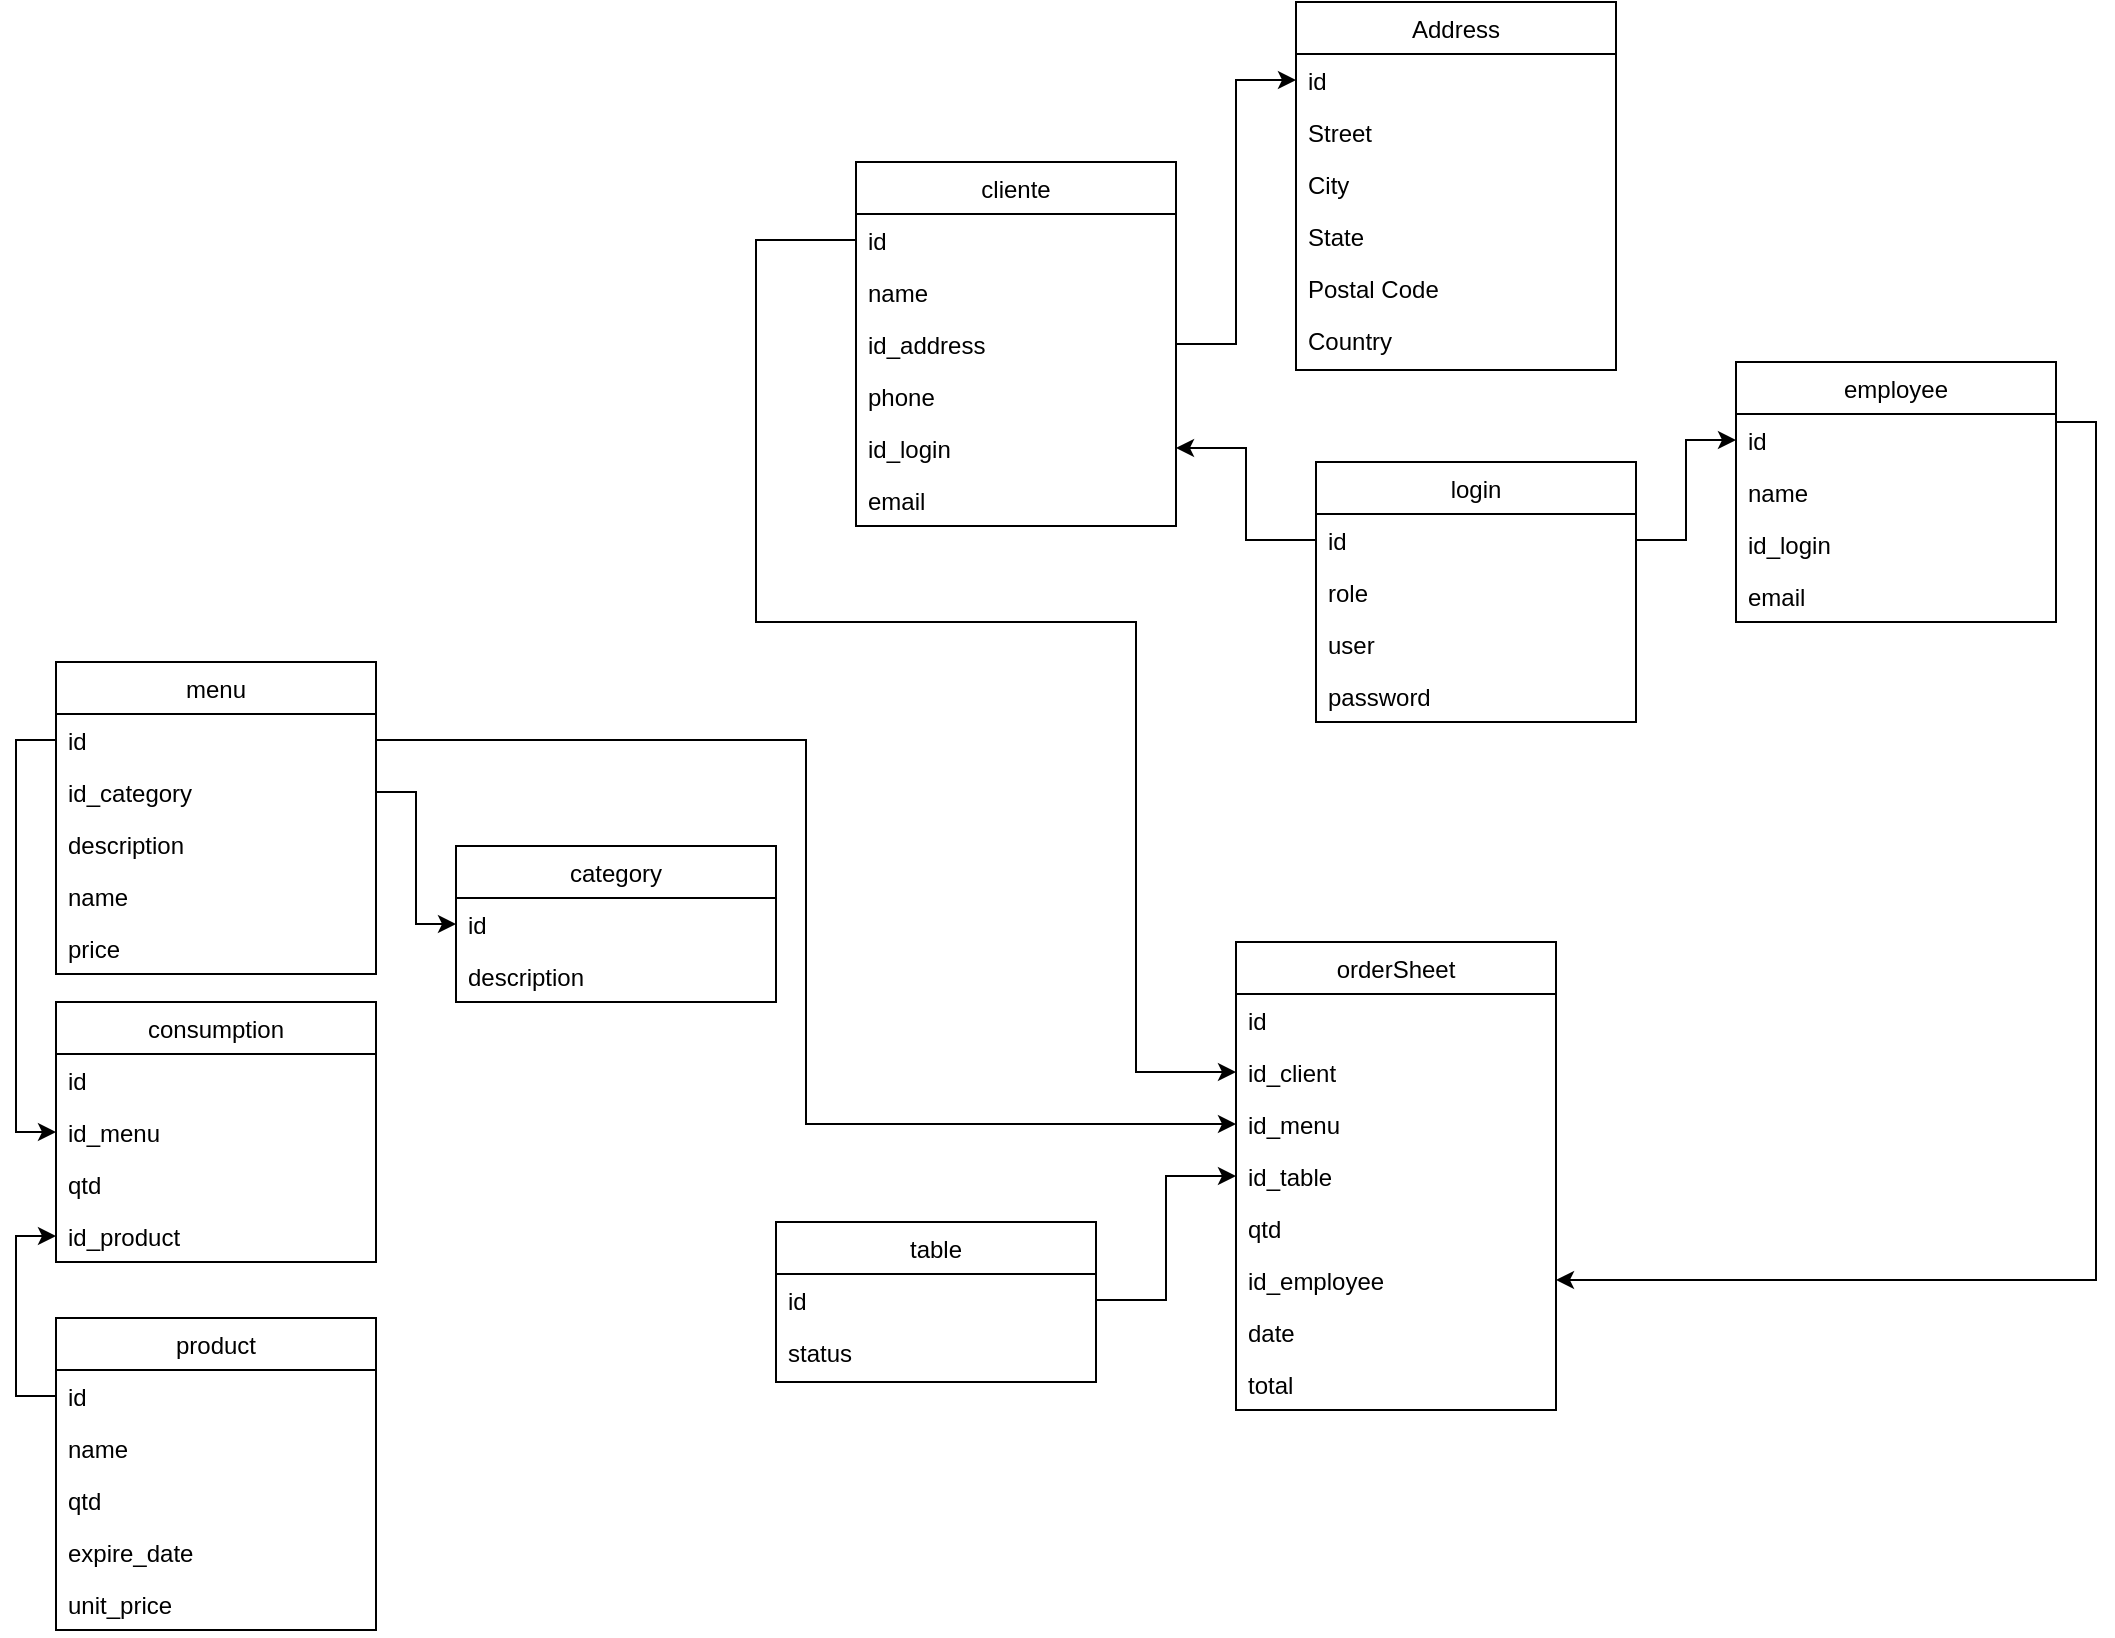 <mxfile version="15.5.0" type="device"><diagram id="C5RBs43oDa-KdzZeNtuy" name="Page-1"><mxGraphModel dx="2532" dy="1814" grid="1" gridSize="10" guides="1" tooltips="1" connect="1" arrows="1" fold="1" page="1" pageScale="1" pageWidth="827" pageHeight="1169" math="0" shadow="0"><root><mxCell id="WIyWlLk6GJQsqaUBKTNV-0"/><mxCell id="WIyWlLk6GJQsqaUBKTNV-1" parent="WIyWlLk6GJQsqaUBKTNV-0"/><mxCell id="zkfFHV4jXpPFQw0GAbJ--17" value="Address" style="swimlane;fontStyle=0;align=center;verticalAlign=top;childLayout=stackLayout;horizontal=1;startSize=26;horizontalStack=0;resizeParent=1;resizeLast=0;collapsible=1;marginBottom=0;rounded=0;shadow=0;strokeWidth=1;" parent="WIyWlLk6GJQsqaUBKTNV-1" vertex="1"><mxGeometry x="320" y="-10" width="160" height="184" as="geometry"><mxRectangle x="550" y="140" width="160" height="26" as="alternateBounds"/></mxGeometry></mxCell><mxCell id="l7ERqBcjyffEiu0gOpnm-18" value="id" style="text;align=left;verticalAlign=top;spacingLeft=4;spacingRight=4;overflow=hidden;rotatable=0;points=[[0,0.5],[1,0.5]];portConstraint=eastwest;" vertex="1" parent="zkfFHV4jXpPFQw0GAbJ--17"><mxGeometry y="26" width="160" height="26" as="geometry"/></mxCell><mxCell id="zkfFHV4jXpPFQw0GAbJ--18" value="Street" style="text;align=left;verticalAlign=top;spacingLeft=4;spacingRight=4;overflow=hidden;rotatable=0;points=[[0,0.5],[1,0.5]];portConstraint=eastwest;" parent="zkfFHV4jXpPFQw0GAbJ--17" vertex="1"><mxGeometry y="52" width="160" height="26" as="geometry"/></mxCell><mxCell id="zkfFHV4jXpPFQw0GAbJ--19" value="City" style="text;align=left;verticalAlign=top;spacingLeft=4;spacingRight=4;overflow=hidden;rotatable=0;points=[[0,0.5],[1,0.5]];portConstraint=eastwest;rounded=0;shadow=0;html=0;" parent="zkfFHV4jXpPFQw0GAbJ--17" vertex="1"><mxGeometry y="78" width="160" height="26" as="geometry"/></mxCell><mxCell id="zkfFHV4jXpPFQw0GAbJ--20" value="State" style="text;align=left;verticalAlign=top;spacingLeft=4;spacingRight=4;overflow=hidden;rotatable=0;points=[[0,0.5],[1,0.5]];portConstraint=eastwest;rounded=0;shadow=0;html=0;" parent="zkfFHV4jXpPFQw0GAbJ--17" vertex="1"><mxGeometry y="104" width="160" height="26" as="geometry"/></mxCell><mxCell id="zkfFHV4jXpPFQw0GAbJ--21" value="Postal Code" style="text;align=left;verticalAlign=top;spacingLeft=4;spacingRight=4;overflow=hidden;rotatable=0;points=[[0,0.5],[1,0.5]];portConstraint=eastwest;rounded=0;shadow=0;html=0;" parent="zkfFHV4jXpPFQw0GAbJ--17" vertex="1"><mxGeometry y="130" width="160" height="26" as="geometry"/></mxCell><mxCell id="zkfFHV4jXpPFQw0GAbJ--22" value="Country" style="text;align=left;verticalAlign=top;spacingLeft=4;spacingRight=4;overflow=hidden;rotatable=0;points=[[0,0.5],[1,0.5]];portConstraint=eastwest;rounded=0;shadow=0;html=0;" parent="zkfFHV4jXpPFQw0GAbJ--17" vertex="1"><mxGeometry y="156" width="160" height="26" as="geometry"/></mxCell><mxCell id="l7ERqBcjyffEiu0gOpnm-0" value="cliente" style="swimlane;fontStyle=0;align=center;verticalAlign=top;childLayout=stackLayout;horizontal=1;startSize=26;horizontalStack=0;resizeParent=1;resizeLast=0;collapsible=1;marginBottom=0;rounded=0;shadow=0;strokeWidth=1;" vertex="1" parent="WIyWlLk6GJQsqaUBKTNV-1"><mxGeometry x="100" y="70" width="160" height="182" as="geometry"><mxRectangle x="130" y="380" width="160" height="26" as="alternateBounds"/></mxGeometry></mxCell><mxCell id="l7ERqBcjyffEiu0gOpnm-1" value="id    " style="text;align=left;verticalAlign=top;spacingLeft=4;spacingRight=4;overflow=hidden;rotatable=0;points=[[0,0.5],[1,0.5]];portConstraint=eastwest;" vertex="1" parent="l7ERqBcjyffEiu0gOpnm-0"><mxGeometry y="26" width="160" height="26" as="geometry"/></mxCell><mxCell id="l7ERqBcjyffEiu0gOpnm-7" value="name" style="text;align=left;verticalAlign=top;spacingLeft=4;spacingRight=4;overflow=hidden;rotatable=0;points=[[0,0.5],[1,0.5]];portConstraint=eastwest;rounded=0;shadow=0;html=0;" vertex="1" parent="l7ERqBcjyffEiu0gOpnm-0"><mxGeometry y="52" width="160" height="26" as="geometry"/></mxCell><mxCell id="l7ERqBcjyffEiu0gOpnm-2" value="id_address" style="text;align=left;verticalAlign=top;spacingLeft=4;spacingRight=4;overflow=hidden;rotatable=0;points=[[0,0.5],[1,0.5]];portConstraint=eastwest;rounded=0;shadow=0;html=0;" vertex="1" parent="l7ERqBcjyffEiu0gOpnm-0"><mxGeometry y="78" width="160" height="26" as="geometry"/></mxCell><mxCell id="l7ERqBcjyffEiu0gOpnm-8" value="phone" style="text;align=left;verticalAlign=top;spacingLeft=4;spacingRight=4;overflow=hidden;rotatable=0;points=[[0,0.5],[1,0.5]];portConstraint=eastwest;rounded=0;shadow=0;html=0;" vertex="1" parent="l7ERqBcjyffEiu0gOpnm-0"><mxGeometry y="104" width="160" height="26" as="geometry"/></mxCell><mxCell id="l7ERqBcjyffEiu0gOpnm-13" value="id_login" style="text;align=left;verticalAlign=top;spacingLeft=4;spacingRight=4;overflow=hidden;rotatable=0;points=[[0,0.5],[1,0.5]];portConstraint=eastwest;rounded=0;shadow=0;html=0;" vertex="1" parent="l7ERqBcjyffEiu0gOpnm-0"><mxGeometry y="130" width="160" height="26" as="geometry"/></mxCell><mxCell id="l7ERqBcjyffEiu0gOpnm-15" value="email" style="text;align=left;verticalAlign=top;spacingLeft=4;spacingRight=4;overflow=hidden;rotatable=0;points=[[0,0.5],[1,0.5]];portConstraint=eastwest;rounded=0;shadow=0;html=0;" vertex="1" parent="l7ERqBcjyffEiu0gOpnm-0"><mxGeometry y="156" width="160" height="26" as="geometry"/></mxCell><mxCell id="l7ERqBcjyffEiu0gOpnm-19" style="edgeStyle=orthogonalEdgeStyle;rounded=0;orthogonalLoop=1;jettySize=auto;html=1;" edge="1" parent="WIyWlLk6GJQsqaUBKTNV-1" source="l7ERqBcjyffEiu0gOpnm-2" target="l7ERqBcjyffEiu0gOpnm-18"><mxGeometry relative="1" as="geometry"/></mxCell><mxCell id="l7ERqBcjyffEiu0gOpnm-20" value="login" style="swimlane;fontStyle=0;align=center;verticalAlign=top;childLayout=stackLayout;horizontal=1;startSize=26;horizontalStack=0;resizeParent=1;resizeLast=0;collapsible=1;marginBottom=0;rounded=0;shadow=0;strokeWidth=1;" vertex="1" parent="WIyWlLk6GJQsqaUBKTNV-1"><mxGeometry x="330" y="220" width="160" height="130" as="geometry"><mxRectangle x="550" y="140" width="160" height="26" as="alternateBounds"/></mxGeometry></mxCell><mxCell id="l7ERqBcjyffEiu0gOpnm-21" value="id" style="text;align=left;verticalAlign=top;spacingLeft=4;spacingRight=4;overflow=hidden;rotatable=0;points=[[0,0.5],[1,0.5]];portConstraint=eastwest;" vertex="1" parent="l7ERqBcjyffEiu0gOpnm-20"><mxGeometry y="26" width="160" height="26" as="geometry"/></mxCell><mxCell id="l7ERqBcjyffEiu0gOpnm-22" value="role" style="text;align=left;verticalAlign=top;spacingLeft=4;spacingRight=4;overflow=hidden;rotatable=0;points=[[0,0.5],[1,0.5]];portConstraint=eastwest;" vertex="1" parent="l7ERqBcjyffEiu0gOpnm-20"><mxGeometry y="52" width="160" height="26" as="geometry"/></mxCell><mxCell id="l7ERqBcjyffEiu0gOpnm-23" value="user" style="text;align=left;verticalAlign=top;spacingLeft=4;spacingRight=4;overflow=hidden;rotatable=0;points=[[0,0.5],[1,0.5]];portConstraint=eastwest;rounded=0;shadow=0;html=0;" vertex="1" parent="l7ERqBcjyffEiu0gOpnm-20"><mxGeometry y="78" width="160" height="26" as="geometry"/></mxCell><mxCell id="l7ERqBcjyffEiu0gOpnm-24" value="password" style="text;align=left;verticalAlign=top;spacingLeft=4;spacingRight=4;overflow=hidden;rotatable=0;points=[[0,0.5],[1,0.5]];portConstraint=eastwest;rounded=0;shadow=0;html=0;" vertex="1" parent="l7ERqBcjyffEiu0gOpnm-20"><mxGeometry y="104" width="160" height="26" as="geometry"/></mxCell><mxCell id="l7ERqBcjyffEiu0gOpnm-29" style="edgeStyle=orthogonalEdgeStyle;rounded=0;orthogonalLoop=1;jettySize=auto;html=1;entryX=1;entryY=0.5;entryDx=0;entryDy=0;" edge="1" parent="WIyWlLk6GJQsqaUBKTNV-1" source="l7ERqBcjyffEiu0gOpnm-21" target="l7ERqBcjyffEiu0gOpnm-13"><mxGeometry relative="1" as="geometry"/></mxCell><mxCell id="l7ERqBcjyffEiu0gOpnm-30" value="employee" style="swimlane;fontStyle=0;align=center;verticalAlign=top;childLayout=stackLayout;horizontal=1;startSize=26;horizontalStack=0;resizeParent=1;resizeLast=0;collapsible=1;marginBottom=0;rounded=0;shadow=0;strokeWidth=1;" vertex="1" parent="WIyWlLk6GJQsqaUBKTNV-1"><mxGeometry x="540" y="170" width="160" height="130" as="geometry"><mxRectangle x="130" y="380" width="160" height="26" as="alternateBounds"/></mxGeometry></mxCell><mxCell id="l7ERqBcjyffEiu0gOpnm-31" value="id    " style="text;align=left;verticalAlign=top;spacingLeft=4;spacingRight=4;overflow=hidden;rotatable=0;points=[[0,0.5],[1,0.5]];portConstraint=eastwest;" vertex="1" parent="l7ERqBcjyffEiu0gOpnm-30"><mxGeometry y="26" width="160" height="26" as="geometry"/></mxCell><mxCell id="l7ERqBcjyffEiu0gOpnm-32" value="name" style="text;align=left;verticalAlign=top;spacingLeft=4;spacingRight=4;overflow=hidden;rotatable=0;points=[[0,0.5],[1,0.5]];portConstraint=eastwest;rounded=0;shadow=0;html=0;" vertex="1" parent="l7ERqBcjyffEiu0gOpnm-30"><mxGeometry y="52" width="160" height="26" as="geometry"/></mxCell><mxCell id="l7ERqBcjyffEiu0gOpnm-35" value="id_login" style="text;align=left;verticalAlign=top;spacingLeft=4;spacingRight=4;overflow=hidden;rotatable=0;points=[[0,0.5],[1,0.5]];portConstraint=eastwest;rounded=0;shadow=0;html=0;" vertex="1" parent="l7ERqBcjyffEiu0gOpnm-30"><mxGeometry y="78" width="160" height="26" as="geometry"/></mxCell><mxCell id="l7ERqBcjyffEiu0gOpnm-39" value="email" style="text;align=left;verticalAlign=top;spacingLeft=4;spacingRight=4;overflow=hidden;rotatable=0;points=[[0,0.5],[1,0.5]];portConstraint=eastwest;rounded=0;shadow=0;html=0;" vertex="1" parent="l7ERqBcjyffEiu0gOpnm-30"><mxGeometry y="104" width="160" height="26" as="geometry"/></mxCell><mxCell id="l7ERqBcjyffEiu0gOpnm-42" style="edgeStyle=orthogonalEdgeStyle;rounded=0;orthogonalLoop=1;jettySize=auto;html=1;exitX=1;exitY=0.5;exitDx=0;exitDy=0;" edge="1" parent="WIyWlLk6GJQsqaUBKTNV-1" source="l7ERqBcjyffEiu0gOpnm-21" target="l7ERqBcjyffEiu0gOpnm-31"><mxGeometry relative="1" as="geometry"/></mxCell><mxCell id="l7ERqBcjyffEiu0gOpnm-43" value="table" style="swimlane;fontStyle=0;align=center;verticalAlign=top;childLayout=stackLayout;horizontal=1;startSize=26;horizontalStack=0;resizeParent=1;resizeLast=0;collapsible=1;marginBottom=0;rounded=0;shadow=0;strokeWidth=1;" vertex="1" parent="WIyWlLk6GJQsqaUBKTNV-1"><mxGeometry x="60" y="600" width="160" height="80" as="geometry"><mxRectangle x="550" y="140" width="160" height="26" as="alternateBounds"/></mxGeometry></mxCell><mxCell id="l7ERqBcjyffEiu0gOpnm-44" value="id" style="text;align=left;verticalAlign=top;spacingLeft=4;spacingRight=4;overflow=hidden;rotatable=0;points=[[0,0.5],[1,0.5]];portConstraint=eastwest;" vertex="1" parent="l7ERqBcjyffEiu0gOpnm-43"><mxGeometry y="26" width="160" height="26" as="geometry"/></mxCell><mxCell id="l7ERqBcjyffEiu0gOpnm-45" value="status" style="text;align=left;verticalAlign=top;spacingLeft=4;spacingRight=4;overflow=hidden;rotatable=0;points=[[0,0.5],[1,0.5]];portConstraint=eastwest;" vertex="1" parent="l7ERqBcjyffEiu0gOpnm-43"><mxGeometry y="52" width="160" height="26" as="geometry"/></mxCell><mxCell id="l7ERqBcjyffEiu0gOpnm-50" value="menu" style="swimlane;fontStyle=0;align=center;verticalAlign=top;childLayout=stackLayout;horizontal=1;startSize=26;horizontalStack=0;resizeParent=1;resizeLast=0;collapsible=1;marginBottom=0;rounded=0;shadow=0;strokeWidth=1;" vertex="1" parent="WIyWlLk6GJQsqaUBKTNV-1"><mxGeometry x="-300" y="320" width="160" height="156" as="geometry"><mxRectangle x="550" y="140" width="160" height="26" as="alternateBounds"/></mxGeometry></mxCell><mxCell id="l7ERqBcjyffEiu0gOpnm-51" value="id" style="text;align=left;verticalAlign=top;spacingLeft=4;spacingRight=4;overflow=hidden;rotatable=0;points=[[0,0.5],[1,0.5]];portConstraint=eastwest;" vertex="1" parent="l7ERqBcjyffEiu0gOpnm-50"><mxGeometry y="26" width="160" height="26" as="geometry"/></mxCell><mxCell id="l7ERqBcjyffEiu0gOpnm-74" value="id_category" style="text;align=left;verticalAlign=top;spacingLeft=4;spacingRight=4;overflow=hidden;rotatable=0;points=[[0,0.5],[1,0.5]];portConstraint=eastwest;" vertex="1" parent="l7ERqBcjyffEiu0gOpnm-50"><mxGeometry y="52" width="160" height="26" as="geometry"/></mxCell><mxCell id="l7ERqBcjyffEiu0gOpnm-52" value="description" style="text;align=left;verticalAlign=top;spacingLeft=4;spacingRight=4;overflow=hidden;rotatable=0;points=[[0,0.5],[1,0.5]];portConstraint=eastwest;" vertex="1" parent="l7ERqBcjyffEiu0gOpnm-50"><mxGeometry y="78" width="160" height="26" as="geometry"/></mxCell><mxCell id="l7ERqBcjyffEiu0gOpnm-53" value="name" style="text;align=left;verticalAlign=top;spacingLeft=4;spacingRight=4;overflow=hidden;rotatable=0;points=[[0,0.5],[1,0.5]];portConstraint=eastwest;" vertex="1" parent="l7ERqBcjyffEiu0gOpnm-50"><mxGeometry y="104" width="160" height="26" as="geometry"/></mxCell><mxCell id="l7ERqBcjyffEiu0gOpnm-54" value="price" style="text;align=left;verticalAlign=top;spacingLeft=4;spacingRight=4;overflow=hidden;rotatable=0;points=[[0,0.5],[1,0.5]];portConstraint=eastwest;" vertex="1" parent="l7ERqBcjyffEiu0gOpnm-50"><mxGeometry y="130" width="160" height="26" as="geometry"/></mxCell><mxCell id="l7ERqBcjyffEiu0gOpnm-55" value="orderSheet" style="swimlane;fontStyle=0;align=center;verticalAlign=top;childLayout=stackLayout;horizontal=1;startSize=26;horizontalStack=0;resizeParent=1;resizeLast=0;collapsible=1;marginBottom=0;rounded=0;shadow=0;strokeWidth=1;" vertex="1" parent="WIyWlLk6GJQsqaUBKTNV-1"><mxGeometry x="290" y="460" width="160" height="234" as="geometry"><mxRectangle x="550" y="140" width="160" height="26" as="alternateBounds"/></mxGeometry></mxCell><mxCell id="l7ERqBcjyffEiu0gOpnm-56" value="id" style="text;align=left;verticalAlign=top;spacingLeft=4;spacingRight=4;overflow=hidden;rotatable=0;points=[[0,0.5],[1,0.5]];portConstraint=eastwest;" vertex="1" parent="l7ERqBcjyffEiu0gOpnm-55"><mxGeometry y="26" width="160" height="26" as="geometry"/></mxCell><mxCell id="l7ERqBcjyffEiu0gOpnm-71" value="id_client" style="text;align=left;verticalAlign=top;spacingLeft=4;spacingRight=4;overflow=hidden;rotatable=0;points=[[0,0.5],[1,0.5]];portConstraint=eastwest;" vertex="1" parent="l7ERqBcjyffEiu0gOpnm-55"><mxGeometry y="52" width="160" height="26" as="geometry"/></mxCell><mxCell id="l7ERqBcjyffEiu0gOpnm-73" value="id_menu" style="text;align=left;verticalAlign=top;spacingLeft=4;spacingRight=4;overflow=hidden;rotatable=0;points=[[0,0.5],[1,0.5]];portConstraint=eastwest;" vertex="1" parent="l7ERqBcjyffEiu0gOpnm-55"><mxGeometry y="78" width="160" height="26" as="geometry"/></mxCell><mxCell id="l7ERqBcjyffEiu0gOpnm-86" value="id_table" style="text;align=left;verticalAlign=top;spacingLeft=4;spacingRight=4;overflow=hidden;rotatable=0;points=[[0,0.5],[1,0.5]];portConstraint=eastwest;" vertex="1" parent="l7ERqBcjyffEiu0gOpnm-55"><mxGeometry y="104" width="160" height="26" as="geometry"/></mxCell><mxCell id="l7ERqBcjyffEiu0gOpnm-77" value="qtd" style="text;align=left;verticalAlign=top;spacingLeft=4;spacingRight=4;overflow=hidden;rotatable=0;points=[[0,0.5],[1,0.5]];portConstraint=eastwest;" vertex="1" parent="l7ERqBcjyffEiu0gOpnm-55"><mxGeometry y="130" width="160" height="26" as="geometry"/></mxCell><mxCell id="l7ERqBcjyffEiu0gOpnm-72" value="id_employee" style="text;align=left;verticalAlign=top;spacingLeft=4;spacingRight=4;overflow=hidden;rotatable=0;points=[[0,0.5],[1,0.5]];portConstraint=eastwest;" vertex="1" parent="l7ERqBcjyffEiu0gOpnm-55"><mxGeometry y="156" width="160" height="26" as="geometry"/></mxCell><mxCell id="l7ERqBcjyffEiu0gOpnm-75" value="date" style="text;align=left;verticalAlign=top;spacingLeft=4;spacingRight=4;overflow=hidden;rotatable=0;points=[[0,0.5],[1,0.5]];portConstraint=eastwest;" vertex="1" parent="l7ERqBcjyffEiu0gOpnm-55"><mxGeometry y="182" width="160" height="26" as="geometry"/></mxCell><mxCell id="l7ERqBcjyffEiu0gOpnm-76" value="total" style="text;align=left;verticalAlign=top;spacingLeft=4;spacingRight=4;overflow=hidden;rotatable=0;points=[[0,0.5],[1,0.5]];portConstraint=eastwest;" vertex="1" parent="l7ERqBcjyffEiu0gOpnm-55"><mxGeometry y="208" width="160" height="26" as="geometry"/></mxCell><mxCell id="l7ERqBcjyffEiu0gOpnm-58" value="product" style="swimlane;fontStyle=0;align=center;verticalAlign=top;childLayout=stackLayout;horizontal=1;startSize=26;horizontalStack=0;resizeParent=1;resizeLast=0;collapsible=1;marginBottom=0;rounded=0;shadow=0;strokeWidth=1;" vertex="1" parent="WIyWlLk6GJQsqaUBKTNV-1"><mxGeometry x="-300" y="648" width="160" height="156" as="geometry"><mxRectangle x="550" y="140" width="160" height="26" as="alternateBounds"/></mxGeometry></mxCell><mxCell id="l7ERqBcjyffEiu0gOpnm-59" value="id" style="text;align=left;verticalAlign=top;spacingLeft=4;spacingRight=4;overflow=hidden;rotatable=0;points=[[0,0.5],[1,0.5]];portConstraint=eastwest;" vertex="1" parent="l7ERqBcjyffEiu0gOpnm-58"><mxGeometry y="26" width="160" height="26" as="geometry"/></mxCell><mxCell id="l7ERqBcjyffEiu0gOpnm-60" value="name" style="text;align=left;verticalAlign=top;spacingLeft=4;spacingRight=4;overflow=hidden;rotatable=0;points=[[0,0.5],[1,0.5]];portConstraint=eastwest;" vertex="1" parent="l7ERqBcjyffEiu0gOpnm-58"><mxGeometry y="52" width="160" height="26" as="geometry"/></mxCell><mxCell id="l7ERqBcjyffEiu0gOpnm-61" value="qtd" style="text;align=left;verticalAlign=top;spacingLeft=4;spacingRight=4;overflow=hidden;rotatable=0;points=[[0,0.5],[1,0.5]];portConstraint=eastwest;" vertex="1" parent="l7ERqBcjyffEiu0gOpnm-58"><mxGeometry y="78" width="160" height="26" as="geometry"/></mxCell><mxCell id="l7ERqBcjyffEiu0gOpnm-62" value="expire_date" style="text;align=left;verticalAlign=top;spacingLeft=4;spacingRight=4;overflow=hidden;rotatable=0;points=[[0,0.5],[1,0.5]];portConstraint=eastwest;" vertex="1" parent="l7ERqBcjyffEiu0gOpnm-58"><mxGeometry y="104" width="160" height="26" as="geometry"/></mxCell><mxCell id="l7ERqBcjyffEiu0gOpnm-63" value="unit_price" style="text;align=left;verticalAlign=top;spacingLeft=4;spacingRight=4;overflow=hidden;rotatable=0;points=[[0,0.5],[1,0.5]];portConstraint=eastwest;" vertex="1" parent="l7ERqBcjyffEiu0gOpnm-58"><mxGeometry y="130" width="160" height="26" as="geometry"/></mxCell><mxCell id="l7ERqBcjyffEiu0gOpnm-64" value="consumption" style="swimlane;fontStyle=0;align=center;verticalAlign=top;childLayout=stackLayout;horizontal=1;startSize=26;horizontalStack=0;resizeParent=1;resizeLast=0;collapsible=1;marginBottom=0;rounded=0;shadow=0;strokeWidth=1;" vertex="1" parent="WIyWlLk6GJQsqaUBKTNV-1"><mxGeometry x="-300" y="490" width="160" height="130" as="geometry"><mxRectangle x="550" y="140" width="160" height="26" as="alternateBounds"/></mxGeometry></mxCell><mxCell id="l7ERqBcjyffEiu0gOpnm-65" value="id" style="text;align=left;verticalAlign=top;spacingLeft=4;spacingRight=4;overflow=hidden;rotatable=0;points=[[0,0.5],[1,0.5]];portConstraint=eastwest;" vertex="1" parent="l7ERqBcjyffEiu0gOpnm-64"><mxGeometry y="26" width="160" height="26" as="geometry"/></mxCell><mxCell id="l7ERqBcjyffEiu0gOpnm-66" value="id_menu" style="text;align=left;verticalAlign=top;spacingLeft=4;spacingRight=4;overflow=hidden;rotatable=0;points=[[0,0.5],[1,0.5]];portConstraint=eastwest;" vertex="1" parent="l7ERqBcjyffEiu0gOpnm-64"><mxGeometry y="52" width="160" height="26" as="geometry"/></mxCell><mxCell id="l7ERqBcjyffEiu0gOpnm-78" value="qtd" style="text;align=left;verticalAlign=top;spacingLeft=4;spacingRight=4;overflow=hidden;rotatable=0;points=[[0,0.5],[1,0.5]];portConstraint=eastwest;" vertex="1" parent="l7ERqBcjyffEiu0gOpnm-64"><mxGeometry y="78" width="160" height="26" as="geometry"/></mxCell><mxCell id="l7ERqBcjyffEiu0gOpnm-67" value="id_product" style="text;align=left;verticalAlign=top;spacingLeft=4;spacingRight=4;overflow=hidden;rotatable=0;points=[[0,0.5],[1,0.5]];portConstraint=eastwest;" vertex="1" parent="l7ERqBcjyffEiu0gOpnm-64"><mxGeometry y="104" width="160" height="26" as="geometry"/></mxCell><mxCell id="l7ERqBcjyffEiu0gOpnm-69" style="edgeStyle=orthogonalEdgeStyle;rounded=0;orthogonalLoop=1;jettySize=auto;html=1;exitX=0;exitY=0.5;exitDx=0;exitDy=0;entryX=0;entryY=0.5;entryDx=0;entryDy=0;" edge="1" parent="WIyWlLk6GJQsqaUBKTNV-1" source="l7ERqBcjyffEiu0gOpnm-51" target="l7ERqBcjyffEiu0gOpnm-66"><mxGeometry relative="1" as="geometry"/></mxCell><mxCell id="l7ERqBcjyffEiu0gOpnm-70" style="edgeStyle=orthogonalEdgeStyle;rounded=0;orthogonalLoop=1;jettySize=auto;html=1;entryX=0;entryY=0.5;entryDx=0;entryDy=0;" edge="1" parent="WIyWlLk6GJQsqaUBKTNV-1" source="l7ERqBcjyffEiu0gOpnm-59" target="l7ERqBcjyffEiu0gOpnm-67"><mxGeometry relative="1" as="geometry"><mxPoint x="-115" y="560" as="targetPoint"/></mxGeometry></mxCell><mxCell id="l7ERqBcjyffEiu0gOpnm-79" value="category" style="swimlane;fontStyle=0;align=center;verticalAlign=top;childLayout=stackLayout;horizontal=1;startSize=26;horizontalStack=0;resizeParent=1;resizeLast=0;collapsible=1;marginBottom=0;rounded=0;shadow=0;strokeWidth=1;" vertex="1" parent="WIyWlLk6GJQsqaUBKTNV-1"><mxGeometry x="-100" y="412" width="160" height="78" as="geometry"><mxRectangle x="550" y="140" width="160" height="26" as="alternateBounds"/></mxGeometry></mxCell><mxCell id="l7ERqBcjyffEiu0gOpnm-80" value="id" style="text;align=left;verticalAlign=top;spacingLeft=4;spacingRight=4;overflow=hidden;rotatable=0;points=[[0,0.5],[1,0.5]];portConstraint=eastwest;" vertex="1" parent="l7ERqBcjyffEiu0gOpnm-79"><mxGeometry y="26" width="160" height="26" as="geometry"/></mxCell><mxCell id="l7ERqBcjyffEiu0gOpnm-81" value="description" style="text;align=left;verticalAlign=top;spacingLeft=4;spacingRight=4;overflow=hidden;rotatable=0;points=[[0,0.5],[1,0.5]];portConstraint=eastwest;" vertex="1" parent="l7ERqBcjyffEiu0gOpnm-79"><mxGeometry y="52" width="160" height="26" as="geometry"/></mxCell><mxCell id="l7ERqBcjyffEiu0gOpnm-85" style="edgeStyle=orthogonalEdgeStyle;rounded=0;orthogonalLoop=1;jettySize=auto;html=1;entryX=0;entryY=0.5;entryDx=0;entryDy=0;" edge="1" parent="WIyWlLk6GJQsqaUBKTNV-1" source="l7ERqBcjyffEiu0gOpnm-74" target="l7ERqBcjyffEiu0gOpnm-80"><mxGeometry relative="1" as="geometry"/></mxCell><mxCell id="l7ERqBcjyffEiu0gOpnm-87" style="edgeStyle=orthogonalEdgeStyle;rounded=0;orthogonalLoop=1;jettySize=auto;html=1;" edge="1" parent="WIyWlLk6GJQsqaUBKTNV-1" source="l7ERqBcjyffEiu0gOpnm-44" target="l7ERqBcjyffEiu0gOpnm-86"><mxGeometry relative="1" as="geometry"/></mxCell><mxCell id="l7ERqBcjyffEiu0gOpnm-88" style="edgeStyle=orthogonalEdgeStyle;rounded=0;orthogonalLoop=1;jettySize=auto;html=1;" edge="1" parent="WIyWlLk6GJQsqaUBKTNV-1" source="l7ERqBcjyffEiu0gOpnm-51" target="l7ERqBcjyffEiu0gOpnm-73"><mxGeometry relative="1" as="geometry"/></mxCell><mxCell id="l7ERqBcjyffEiu0gOpnm-89" style="edgeStyle=orthogonalEdgeStyle;rounded=0;orthogonalLoop=1;jettySize=auto;html=1;entryX=0;entryY=0.5;entryDx=0;entryDy=0;exitX=0;exitY=0.5;exitDx=0;exitDy=0;" edge="1" parent="WIyWlLk6GJQsqaUBKTNV-1" source="l7ERqBcjyffEiu0gOpnm-1" target="l7ERqBcjyffEiu0gOpnm-71"><mxGeometry relative="1" as="geometry"><Array as="points"><mxPoint x="50" y="109"/><mxPoint x="50" y="300"/><mxPoint x="240" y="300"/><mxPoint x="240" y="525"/></Array></mxGeometry></mxCell><mxCell id="l7ERqBcjyffEiu0gOpnm-90" style="edgeStyle=orthogonalEdgeStyle;rounded=0;orthogonalLoop=1;jettySize=auto;html=1;exitX=1;exitY=0.5;exitDx=0;exitDy=0;" edge="1" parent="WIyWlLk6GJQsqaUBKTNV-1" source="l7ERqBcjyffEiu0gOpnm-31" target="l7ERqBcjyffEiu0gOpnm-72"><mxGeometry relative="1" as="geometry"><Array as="points"><mxPoint x="700" y="200"/><mxPoint x="720" y="200"/><mxPoint x="720" y="629"/></Array></mxGeometry></mxCell></root></mxGraphModel></diagram></mxfile>